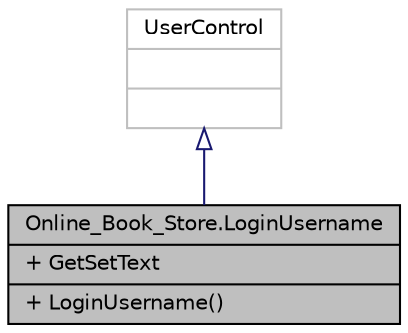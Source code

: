 digraph "Online_Book_Store.LoginUsername"
{
 // LATEX_PDF_SIZE
  edge [fontname="Helvetica",fontsize="10",labelfontname="Helvetica",labelfontsize="10"];
  node [fontname="Helvetica",fontsize="10",shape=record];
  Node1 [label="{Online_Book_Store.LoginUsername\n|+ GetSetText\l|+ LoginUsername()\l}",height=0.2,width=0.4,color="black", fillcolor="grey75", style="filled", fontcolor="black",tooltip="This file includes login username operations."];
  Node2 -> Node1 [dir="back",color="midnightblue",fontsize="10",style="solid",arrowtail="onormal",fontname="Helvetica"];
  Node2 [label="{UserControl\n||}",height=0.2,width=0.4,color="grey75", fillcolor="white", style="filled",tooltip=" "];
}
